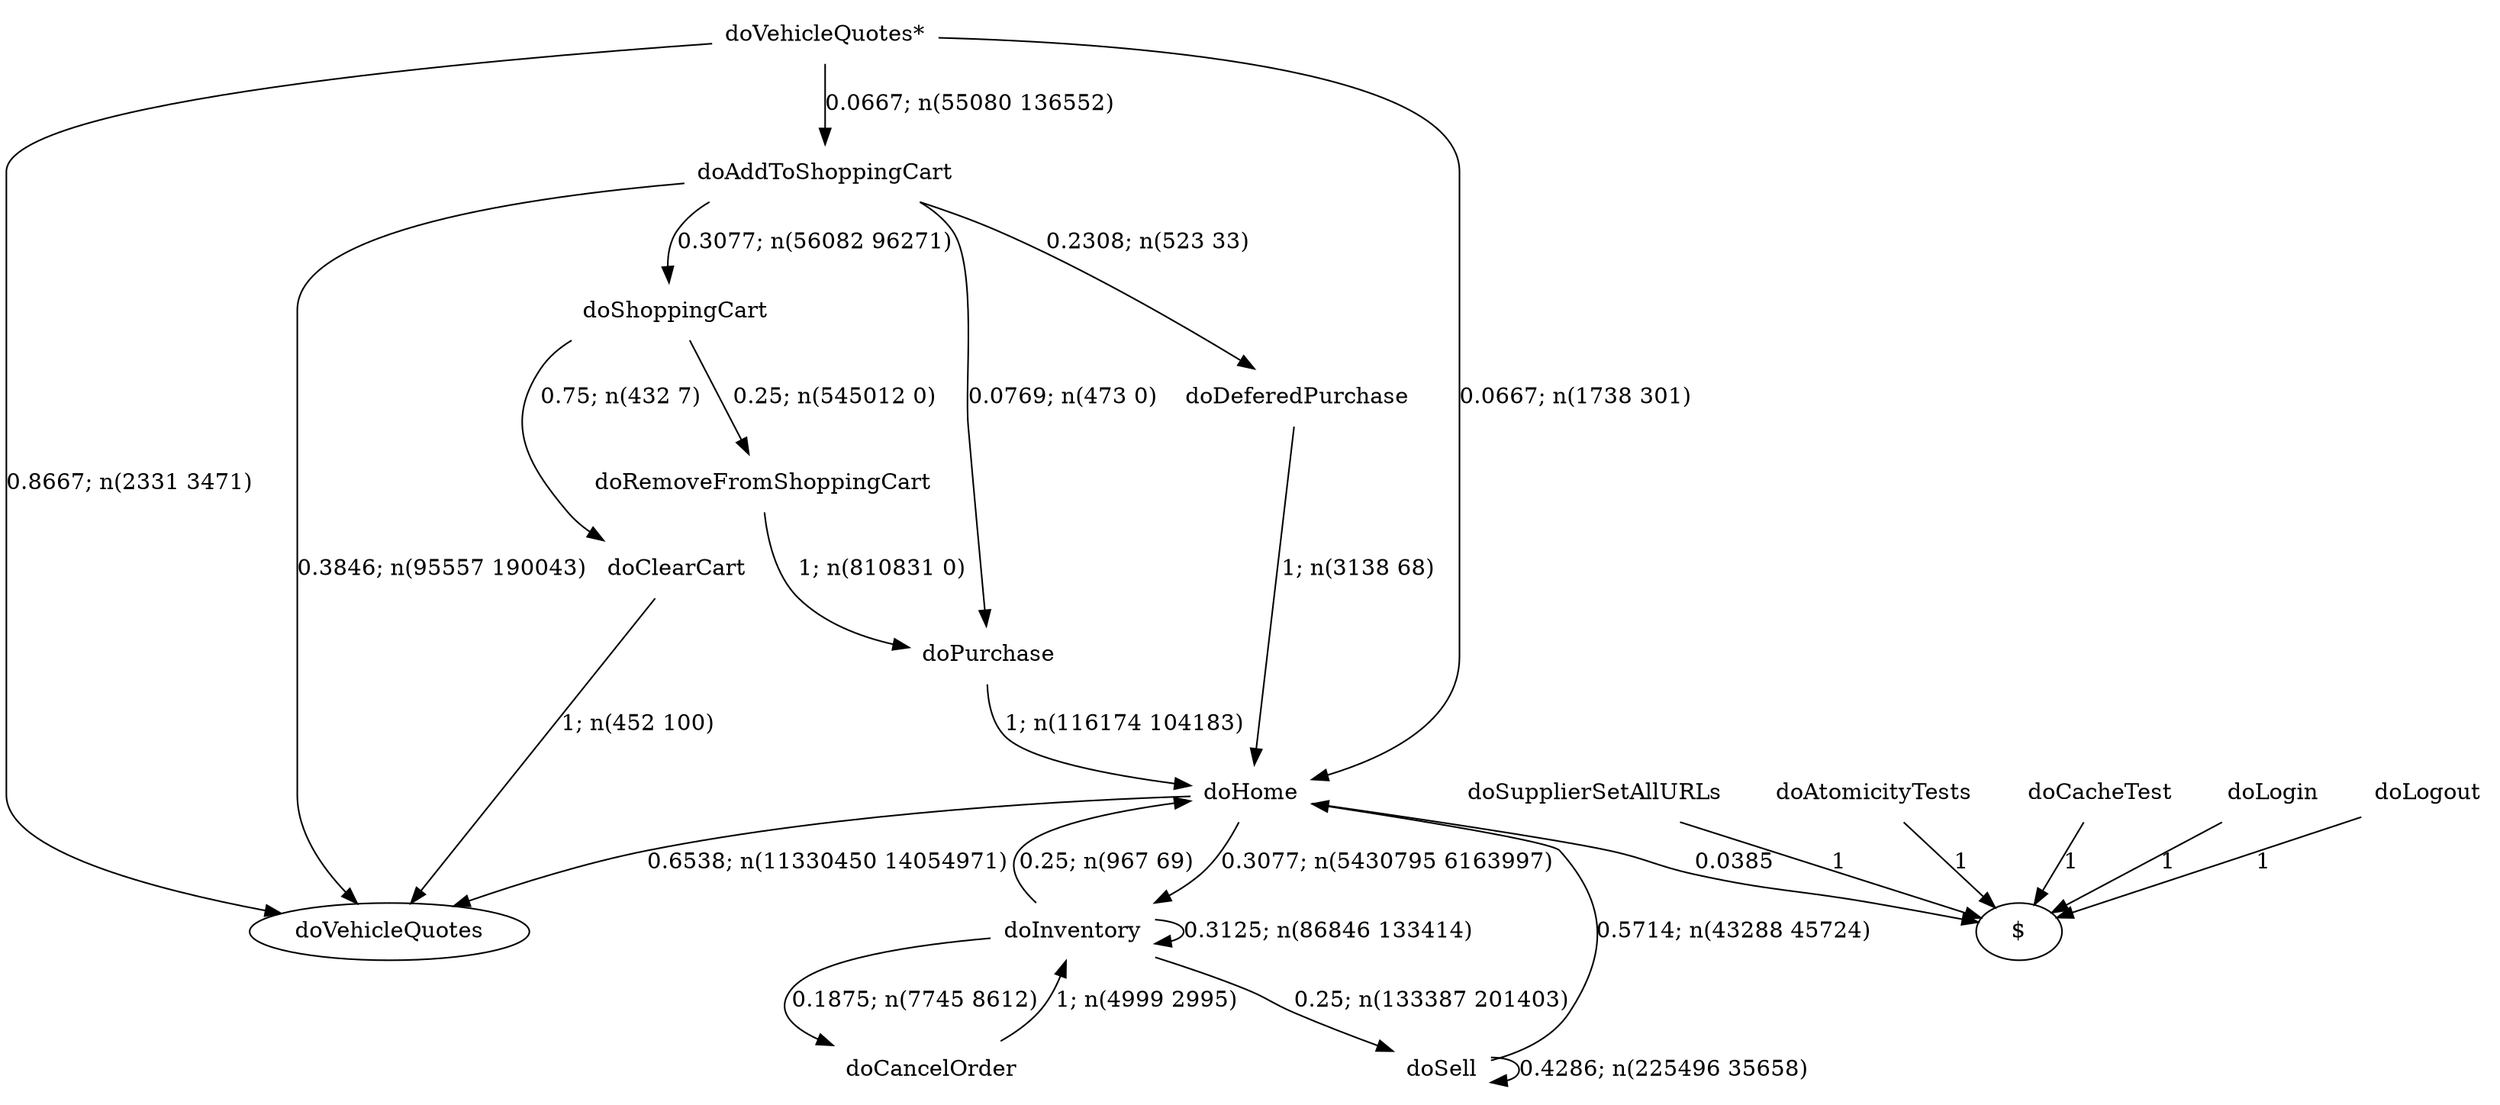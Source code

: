 digraph G {"doVehicleQuotes*" [label="doVehicleQuotes*",shape=none];"doSupplierSetAllURLs" [label="doSupplierSetAllURLs",shape=none];"doAtomicityTests" [label="doAtomicityTests",shape=none];"doCacheTest" [label="doCacheTest",shape=none];"doLogin" [label="doLogin",shape=none];"doAddToShoppingCart" [label="doAddToShoppingCart",shape=none];"doDeferedPurchase" [label="doDeferedPurchase",shape=none];"doHome" [label="doHome",shape=none];"doShoppingCart" [label="doShoppingCart",shape=none];"doClearCart" [label="doClearCart",shape=none];"doPurchase" [label="doPurchase",shape=none];"doInventory" [label="doInventory",shape=none];"doSell" [label="doSell",shape=none];"doLogout" [label="doLogout",shape=none];"doCancelOrder" [label="doCancelOrder",shape=none];"doRemoveFromShoppingCart" [label="doRemoveFromShoppingCart",shape=none];"doVehicleQuotes*"->"doVehicleQuotes" [style=solid,label="0.8667; n(2331 3471)"];"doVehicleQuotes*"->"doAddToShoppingCart" [style=solid,label="0.0667; n(55080 136552)"];"doVehicleQuotes*"->"doHome" [style=solid,label="0.0667; n(1738 301)"];"doSupplierSetAllURLs"->"$" [style=solid,label="1"];"doAtomicityTests"->"$" [style=solid,label="1"];"doCacheTest"->"$" [style=solid,label="1"];"doLogin"->"$" [style=solid,label="1"];"doAddToShoppingCart"->"doVehicleQuotes" [style=solid,label="0.3846; n(95557 190043)"];"doAddToShoppingCart"->"doDeferedPurchase" [style=solid,label="0.2308; n(523 33)"];"doAddToShoppingCart"->"doShoppingCart" [style=solid,label="0.3077; n(56082 96271)"];"doAddToShoppingCart"->"doPurchase" [style=solid,label="0.0769; n(473 0)"];"doDeferedPurchase"->"doHome" [style=solid,label="1; n(3138 68)"];"doHome"->"doVehicleQuotes" [style=solid,label="0.6538; n(11330450 14054971)"];"doHome"->"doInventory" [style=solid,label="0.3077; n(5430795 6163997)"];"doHome"->"$" [style=solid,label="0.0385"];"doShoppingCart"->"doClearCart" [style=solid,label="0.75; n(432 7)"];"doShoppingCart"->"doRemoveFromShoppingCart" [style=solid,label="0.25; n(545012 0)"];"doClearCart"->"doVehicleQuotes" [style=solid,label="1; n(452 100)"];"doPurchase"->"doHome" [style=solid,label="1; n(116174 104183)"];"doInventory"->"doHome" [style=solid,label="0.25; n(967 69)"];"doInventory"->"doInventory" [style=solid,label="0.3125; n(86846 133414)"];"doInventory"->"doSell" [style=solid,label="0.25; n(133387 201403)"];"doInventory"->"doCancelOrder" [style=solid,label="0.1875; n(7745 8612)"];"doSell"->"doHome" [style=solid,label="0.5714; n(43288 45724)"];"doSell"->"doSell" [style=solid,label="0.4286; n(225496 35658)"];"doLogout"->"$" [style=solid,label="1"];"doCancelOrder"->"doInventory" [style=solid,label="1; n(4999 2995)"];"doRemoveFromShoppingCart"->"doPurchase" [style=solid,label="1; n(810831 0)"];}